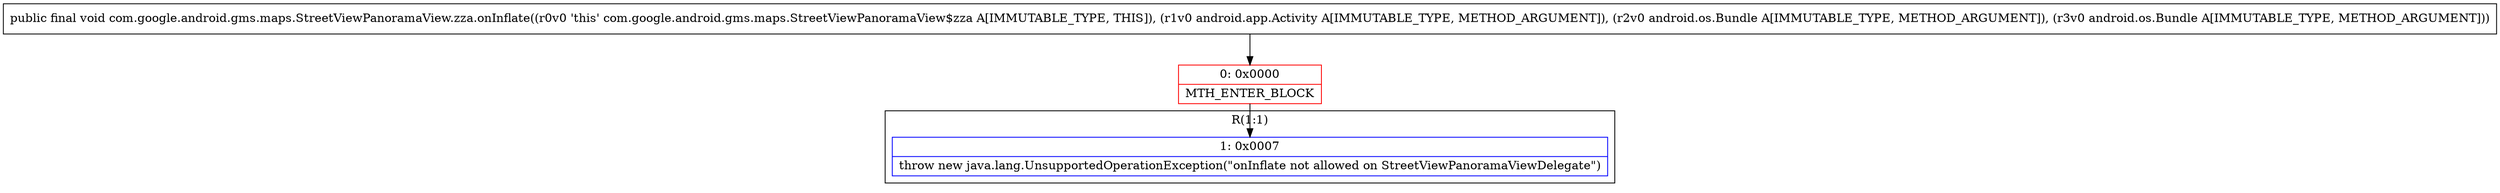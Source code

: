 digraph "CFG forcom.google.android.gms.maps.StreetViewPanoramaView.zza.onInflate(Landroid\/app\/Activity;Landroid\/os\/Bundle;Landroid\/os\/Bundle;)V" {
subgraph cluster_Region_1325515659 {
label = "R(1:1)";
node [shape=record,color=blue];
Node_1 [shape=record,label="{1\:\ 0x0007|throw new java.lang.UnsupportedOperationException(\"onInflate not allowed on StreetViewPanoramaViewDelegate\")\l}"];
}
Node_0 [shape=record,color=red,label="{0\:\ 0x0000|MTH_ENTER_BLOCK\l}"];
MethodNode[shape=record,label="{public final void com.google.android.gms.maps.StreetViewPanoramaView.zza.onInflate((r0v0 'this' com.google.android.gms.maps.StreetViewPanoramaView$zza A[IMMUTABLE_TYPE, THIS]), (r1v0 android.app.Activity A[IMMUTABLE_TYPE, METHOD_ARGUMENT]), (r2v0 android.os.Bundle A[IMMUTABLE_TYPE, METHOD_ARGUMENT]), (r3v0 android.os.Bundle A[IMMUTABLE_TYPE, METHOD_ARGUMENT])) }"];
MethodNode -> Node_0;
Node_0 -> Node_1;
}

